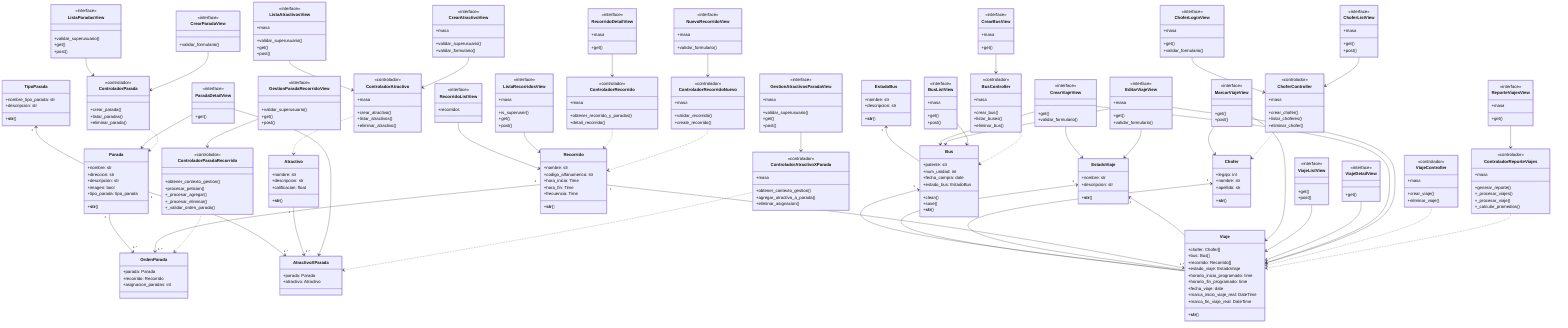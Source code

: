 classDiagram

    class EstadoBus {
        +nombre: str
        +descripcion: str
        +__str__()
    }

    class EstadoViaje {
        +nombre: str
        +descripcion: str
        +__str__()
    }

    class Recorrido {
        +nombre: str
        +codigo_alfanumerico: str
        +hora_inicio: Time
        +hora_fin: Time
        +frecuencia: Time
        +__str__()
    }

    class Parada {
        +nombre: str
        +direccion: str
        +descripcion: str
        +imagen: bool
        +tipo_parada: tipo_parada
        +__str__()
    }

    class TipoParada {
        +nombre_tipo_parada: str
        +descripcion: str
        +__str__()
    }

    class Atractivo {
        +nombre: str
        +descripcion: str
        +calificacion: float
        +__str__()
    }

    class AtractivoXParada {
        +parada: Parada
        +atractivo: Atractivo
    }

    class OrdenParada {
        +parada: Parada
        +recorrido: Recorrido
        +asignacion_paradas: int
    }

    class Bus {
        +patente: str
        +num_unidad: int
        +fecha_compra: date
        +estado_bus: EstadoBus
        +clean()
        +save()
        +__str__()
    }

    class Chofer {
        +legajo: int
        +nombre: str
        +apellido: str
        +__str__()
    }

    class Viaje {
        +chofer: Chofer[]
        +bus: Bus[]
        +recorrido: Recorrido[]
        +estado_viaje: EstadoViaje
        +horario_inicio_programado: time
        +horario_fin_programado: time
        +fecha_viaje: date
        +marca_inicio_viaje_real: DateTime
        +marca_fin_viaje_real: DateTime
        +__str__()
    }

    EstadoBus "1" <-- Bus
    EstadoViaje "1" <-- Viaje

    TipoParada "1" <-- Parada
    Parada "1" --> "1..*" AtractivoXParada
    Atractivo "1" --> "1..*" AtractivoXParada
    Parada "1" --> "1..*" OrdenParada
    Recorrido "1" --> "1..*" OrdenParada
    Bus "1" <-- Viaje
    Chofer "1" <-- Viaje
    Recorrido "1" --> "1..*" Viaje
    EstadoViaje "1" <-- Viaje

    RecorridoListView --> Recorrido
    ListaRecorridosView --> Recorrido
    RecorridoDetailView --> ControladorRecorrido
    NuevoRecorridoView --> ControladorRecorridoNuevo
    ControladorRecorrido ..> Recorrido
    ControladorRecorridoNuevo ..> Recorrido

    class ControladorRecorrido {
    <<controlador>>
    +masa
        +obtener_recorrido_y_paradas()
        +detail_recorrido()
    }

    class ListaRecorridosView {
    <<interface>>
    +masa

        +is_superuser()
        +get()
        +post()
    }

    class RecorridoListView {
    <<interface>>
        +recorridos
    }

    class RecorridoDetailView {
    <<interface>>
        +get()
        +masa
    }

    class ControladorRecorridoNuevo {
    <<controlador>>
        +validar_recorrido()
        +create_recorrido()
        +masa
    }

    class NuevoRecorridoView {
    <<interface>>
        +validar_formulario()
        +masa
    }

    ParadaDetailView --> Parada
    ParadaDetailView --> AtractivoXParada
    ControladorParada ..> Parada
    ListaParadasView --> ControladorParada
    CrearParadaView --> ControladorParada

    class ParadaDetailView {
    <<interface>>
        +get()
    }

    class ControladorParada {
    <<controlador>>
        +crear_parada()
        +listar_paradas()
        +eliminar_parada()
    }

    class ListaParadasView {
    <<interface>>
        +validar_superusuario()
        +get()
        +post()
    }

    class CrearParadaView {
    <<interface>>
        +validar_formulario()
    }

    GestionParadaRecorridoView --> ControladorParadaRecorrido
    ControladorParadaRecorrido ..> OrdenParada

    class GestionParadaRecorridoView {
    <<interface>>
        +validar_superusuario()
        +get()
        +post()
    }

    class ControladorParadaRecorrido {
    <<controlador>>
        +obtener_contexto_gestion()
        +procesar_peticion()
        +_procesar_agregar()
        +_procesar_eliminar()
        +_validar_orden_parada()
    }

    MarcarViajeView --> Chofer
    MarcarViajeView --> Viaje
    ViajeListView --> Viaje
    ViajeDetailView --> Viaje
    CrearViajeView --> Bus
    CrearViajeView --> EstadoViaje
    CrearViajeView --> Viaje
    EditarViajeView --> Viaje
    EditarViajeView --> Bus
    EditarViajeView --> EstadoViaje
    ViajeController ..> Viaje

    class MarcarViajeView {
    <<interface>>
        +get()
        +post()
    }

    class ViajeListView {
    <<interface>>
        +get()
        +post()
    }

    class ViajeDetailView {
    <<interface>>
        +get()
    }

    class CrearViajeView {
    <<interface>>
        +get()
        +validar_formulario()
    }

    class EditarViajeView {
    <<interface>>
    +masa


    +get()
        +validar_formulario()
    }

    class ViajeController {
    <<controlador>>
    +masa
        +crear_viaje()
        +eliminar_viaje()
    }

    BusListView --> Bus
    CrearBusView --> BusController
    BusController ..> Bus

    class BusListView {
    <<interface>>
    +masa
        +get()
        +post()
    }

    class CrearBusView {
    <<interface>>
        +masa

        +get()

    }

    class BusController {
    <<controlador>>
    +masa
        +crear_bus()
        +listar_buses()
        +eliminar_bus()
    }

    ChoferController ..> Chofer
    ChoferLoginView --> ChoferController
    ChoferListView --> ChoferController

    class ChoferLoginView {
    <<interface>>
    +masa
        +get()
        +validar_formulario()
    }

    class ChoferListView {
    <<interface>>
        +masa
        +get()

        +post()
    }

    class ChoferController {
    <<controlador>>
        +masa
        
        +crear_chofer()

        +listar_choferes()
        +eliminar_chofer()
    }

    ReporteViajesView --> ControladorReporteViajes
    ControladorReporteViajes ..> Viaje

    class ReporteViajesView {
    <<interface>>
        +get()
        +masa
    }

    class ControladorReporteViajes {
    <<controlador>>
        +generar_reporte()
        +_procesar_viajes()
        +_procesar_viaje()
        +_calcular_promedios()
        +masa
    }

    ControladorAtractivo ..> Atractivo
    ListaAtractivosView --> ControladorAtractivo
    CrearAtractivoView --> ControladorAtractivo

    class ControladorAtractivo {
    <<controlador>>
        +crear_atractivo()
        +listar_atractivos()
        +eliminar_atractivo()
        +masa
    }

    class ListaAtractivosView {
    <<interface>>
        +validar_superusuario()
        +get()
        +post()
        +masa
    }

    class CrearAtractivoView {
    <<interface>>
        +validar_superusuario()
        +validar_formulario()
        +masa
    }

    ControladorAtractivoXParada ..> AtractivoXParada
    GestionAtractivosParadaView --> ControladorAtractivoXParada

    class ControladorAtractivoXParada {
    <<controlador>>
        +obtener_contexto_gestion()
        +agregar_atractivo_a_parada()
        +eliminar_asignacion()
        +masa
    }

    class GestionAtractivosParadaView {
    <<interface>>
        +validar_superusuario()
        +get()
        +post()
        +masa
    }